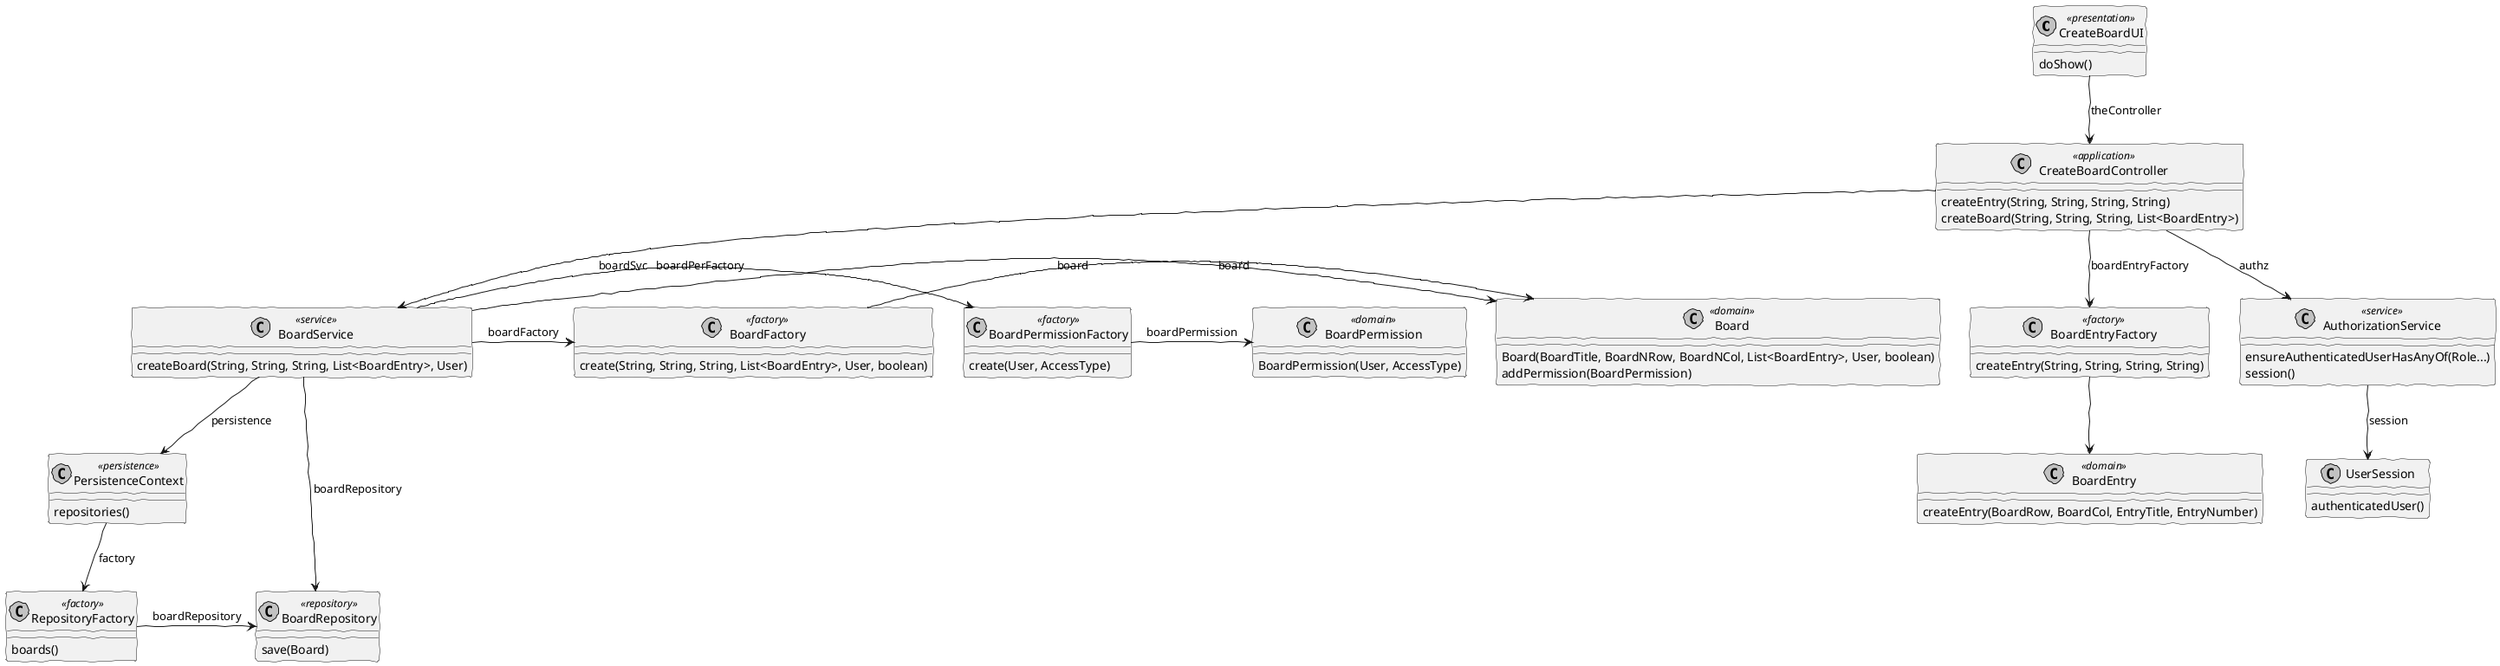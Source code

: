 @startuml
'http://plantuml.com/skinparam.html
skinparam handwritten true
skinparam monochrome true
skinparam packageStyle rect
skinparam defaultFontName FG Virgil
skinparam shadowing false


class CreateBoardUI <<presentation>>
class CreateBoardController <<application>>
class BoardEntryFactory <<factory>>
class BoardEntry <<domain>>
class AuthorizationService <<service>>
class UserSession
class BoardService <<service>>
class BoardFactory <<factory>>
class BoardPermissionFactory <<factory>>
class BoardPermission <<domain>>
class Board <<domain>>
class PersistenceContext <<persistence>>
class RepositoryFactory <<factory>>
class BoardRepository <<repository>>


CreateBoardUI --> CreateBoardController: theController
CreateBoardController --> BoardEntryFactory: boardEntryFactory
CreateBoardController --> AuthorizationService: authz
CreateBoardController --> BoardService: boardSvc
BoardEntryFactory --> BoardEntry
AuthorizationService --> UserSession: session
BoardService --> PersistenceContext : persistence
PersistenceContext --> RepositoryFactory : factory
BoardService -> BoardFactory: boardFactory
BoardService -> BoardPermissionFactory: boardPerFactory
BoardService -> Board: board
BoardService -> BoardRepository: boardRepository
RepositoryFactory -> BoardRepository: boardRepository
BoardFactory -> Board: board
BoardPermissionFactory -> BoardPermission: boardPermission



CreateBoardUI : doShow()
CreateBoardController : createEntry(String, String, String, String)
BoardEntryFactory : createEntry(String, String, String, String)
BoardEntry : createEntry(BoardRow, BoardCol, EntryTitle, EntryNumber)
CreateBoardController : createBoard(String, String, String, List<BoardEntry>)
AuthorizationService : ensureAuthenticatedUserHasAnyOf(Role...)
AuthorizationService : session()
UserSession : authenticatedUser()
BoardService : createBoard(String, String, String, List<BoardEntry>, User)
PersistenceContext : repositories()
RepositoryFactory : boards()
BoardFactory : create(String, String, String, List<BoardEntry>, User, boolean)
Board : Board(BoardTitle, BoardNRow, BoardNCol, List<BoardEntry>, User, boolean)
BoardPermissionFactory : create(User, AccessType)
BoardPermission : BoardPermission(User, AccessType)
Board : addPermission(BoardPermission)
BoardRepository : save(Board)

@enduml